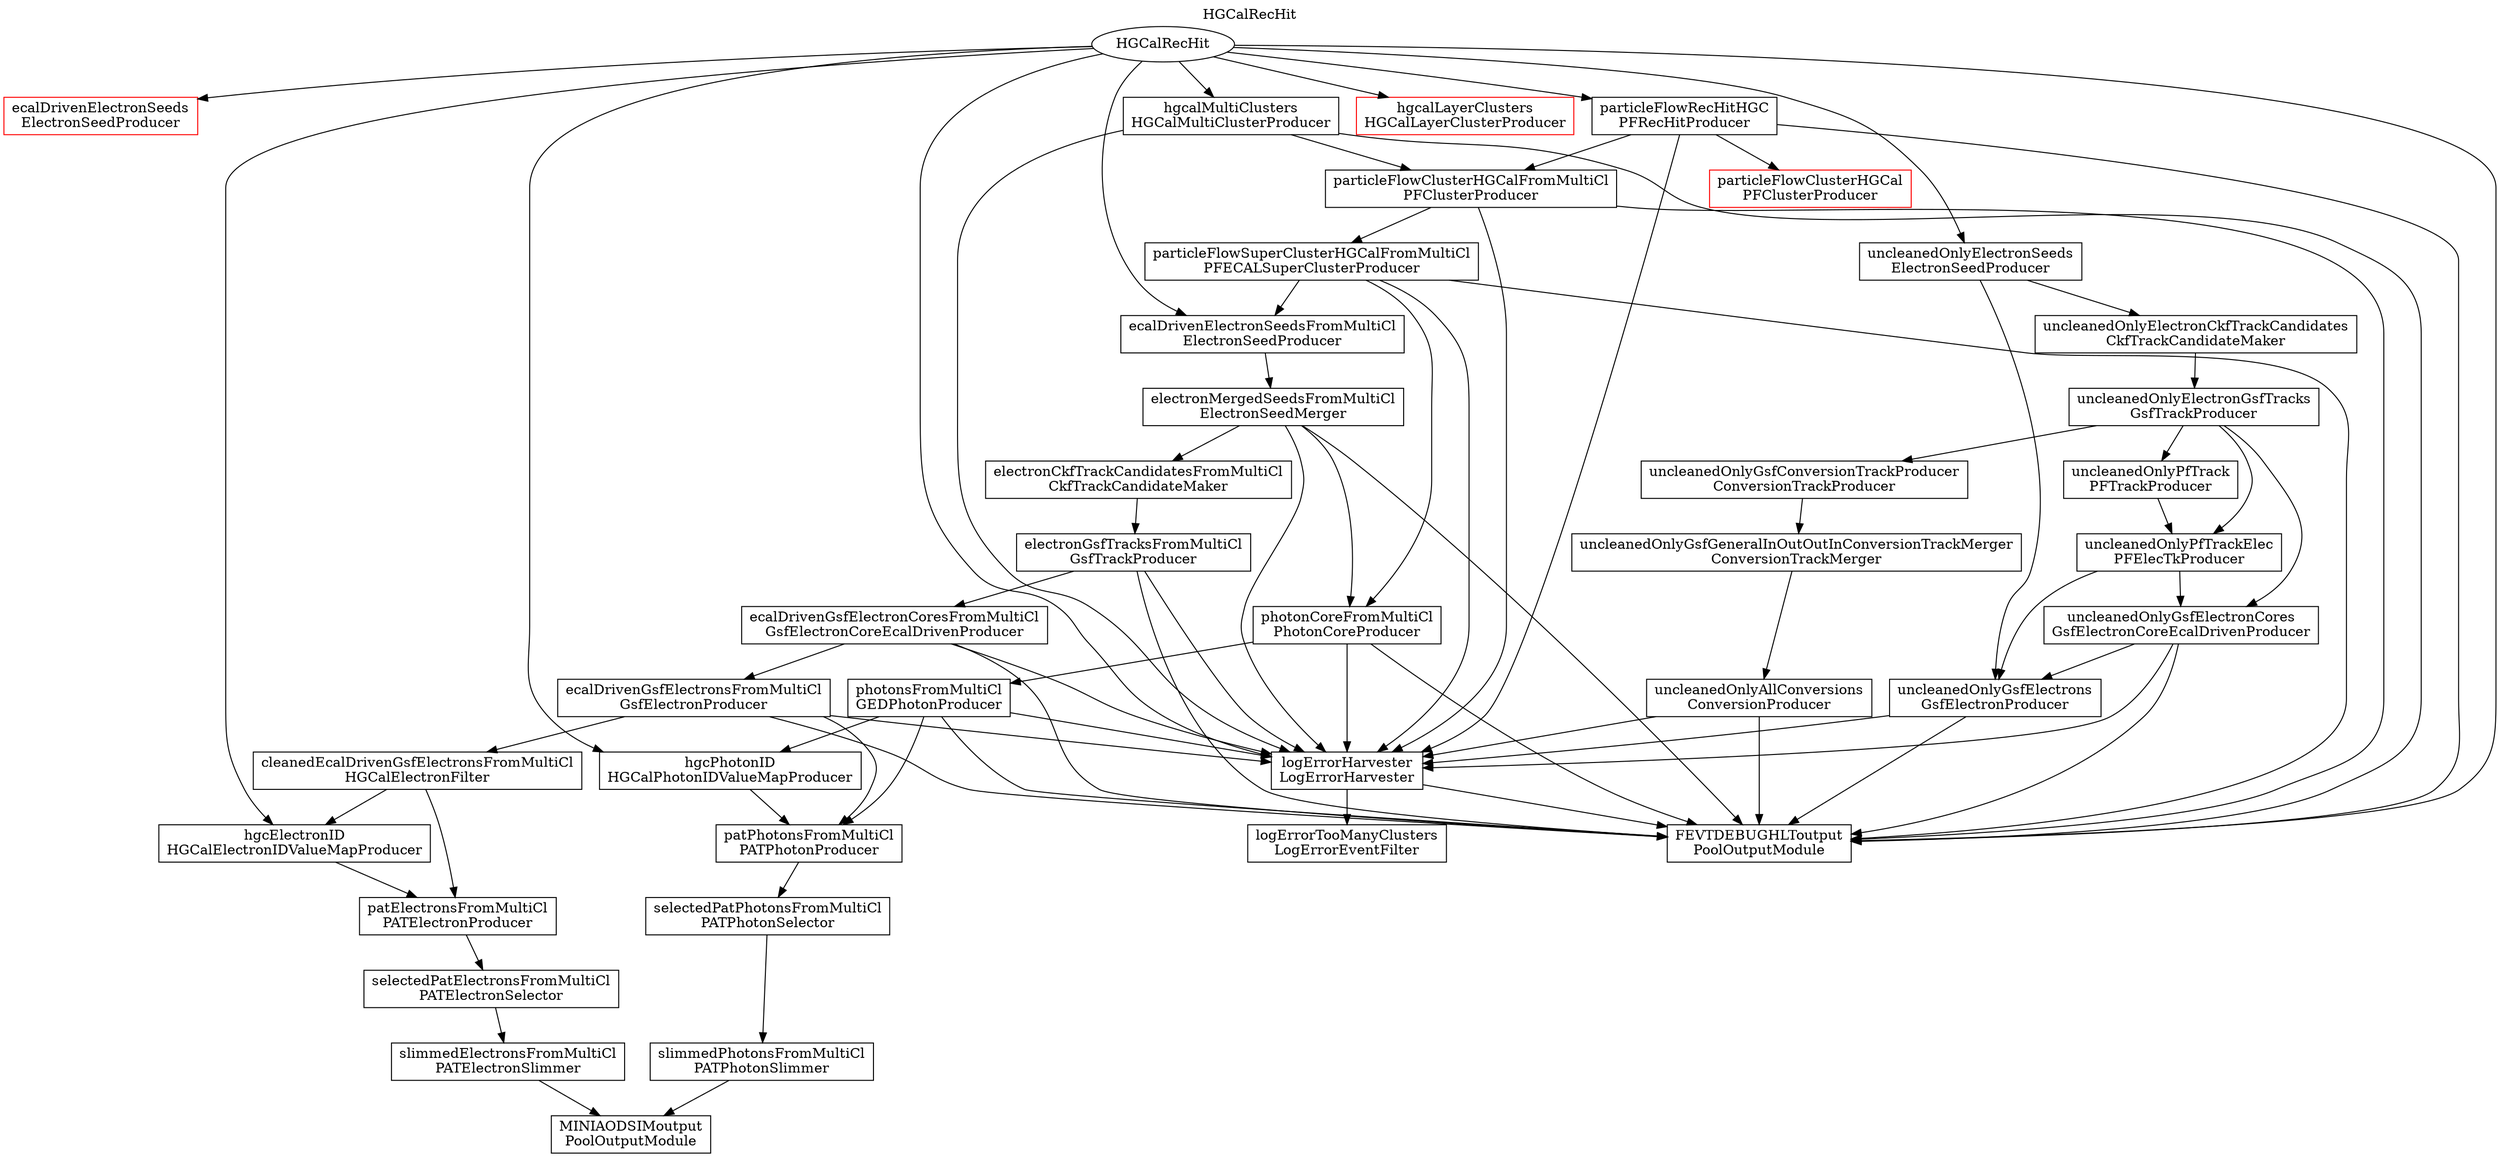 digraph RECO { graph [label = "HGCalRecHit", labelloc=top];
64[label=HGCalRecHit, tooltip=HGCalRecHitProducer, color=black];
318[label="ecalDrivenElectronSeeds\nElectronSeedProducer", tooltip=ElectronSeedProducer, color=red, shape=box];
64 -> 318;
439[label="hgcElectronID\nHGCalElectronIDValueMapProducer", tooltip=HGCalElectronIDValueMapProducer, color=black, shape=box];
64 -> 439;
552[label="logErrorHarvester\nLogErrorHarvester", tooltip=LogErrorHarvester, color=black, shape=box];
64 -> 552;
319[label="ecalDrivenElectronSeedsFromMultiCl\nElectronSeedProducer", tooltip=ElectronSeedProducer, color=black, shape=box];
64 -> 319;
440[label="hgcPhotonID\nHGCalPhotonIDValueMapProducer", tooltip=HGCalPhotonIDValueMapProducer, color=black, shape=box];
64 -> 440;
56[label="FEVTDEBUGHLToutput\nPoolOutputModule", tooltip=PoolOutputModule, color=black, shape=box];
64 -> 56;
442[label="hgcalLayerClusters\nHGCalLayerClusterProducer", tooltip=HGCalLayerClusterProducer, color=red, shape=box];
64 -> 442;
1583[label="uncleanedOnlyElectronSeeds\nElectronSeedProducer", tooltip=ElectronSeedProducer, color=black, shape=box];
64 -> 1583;
443[label="hgcalMultiClusters\nHGCalMultiClusterProducer", tooltip=HGCalMultiClusterProducer, color=black, shape=box];
64 -> 443;
804[label="particleFlowRecHitHGC\nPFRecHitProducer", tooltip=PFRecHitProducer, color=black, shape=box];
64 -> 804;
819[label="patElectronsFromMultiCl\nPATElectronProducer", tooltip=PATElectronProducer, color=black, shape=box];
439 -> 819;
48[label="logErrorTooManyClusters\nLogErrorEventFilter", tooltip=LogErrorEventFilter, color=black, shape=box];
552 -> 48;
552 -> 56;
378[label="electronMergedSeedsFromMultiCl\nElectronSeedMerger", tooltip=ElectronSeedMerger, color=black, shape=box];
319 -> 378;
1073[label="patPhotonsFromMultiCl\nPATPhotonProducer", tooltip=PATPhotonProducer, color=black, shape=box];
440 -> 1073;
1581[label="uncleanedOnlyElectronCkfTrackCandidates\nCkfTrackCandidateMaker", tooltip=CkfTrackCandidateMaker, color=black, shape=box];
1583 -> 1581;
1588[label="uncleanedOnlyGsfElectrons\nGsfElectronProducer", tooltip=GsfElectronProducer, color=black, shape=box];
1583 -> 1588;
443 -> 56;
443 -> 552;
789[label="particleFlowClusterHGCalFromMultiCl\nPFClusterProducer", tooltip=PFClusterProducer, color=black, shape=box];
443 -> 789;
804 -> 56;
804 -> 552;
804 -> 789;
788[label="particleFlowClusterHGCal\nPFClusterProducer", tooltip=PFClusterProducer, color=red, shape=box];
804 -> 788;
1325[label="selectedPatElectronsFromMultiCl\nPATElectronSelector", tooltip=PATElectronSelector, color=black, shape=box];
819 -> 1325;
378 -> 56;
370[label="electronCkfTrackCandidatesFromMultiCl\nCkfTrackCandidateMaker", tooltip=CkfTrackCandidateMaker, color=black, shape=box];
378 -> 370;
378 -> 552;
1279[label="photonCoreFromMultiCl\nPhotonCoreProducer", tooltip=PhotonCoreProducer, color=black, shape=box];
378 -> 1279;
1348[label="selectedPatPhotonsFromMultiCl\nPATPhotonSelector", tooltip=PATPhotonSelector, color=black, shape=box];
1073 -> 1348;
1582[label="uncleanedOnlyElectronGsfTracks\nGsfTrackProducer", tooltip=GsfTrackProducer, color=black, shape=box];
1581 -> 1582;
1588 -> 56;
1588 -> 552;
789 -> 56;
789 -> 552;
810[label="particleFlowSuperClusterHGCalFromMultiCl\nPFECALSuperClusterProducer", tooltip=PFECALSuperClusterProducer, color=black, shape=box];
789 -> 810;
1466[label="slimmedElectronsFromMultiCl\nPATElectronSlimmer", tooltip=PATElectronSlimmer, color=black, shape=box];
1325 -> 1466;
373[label="electronGsfTracksFromMultiCl\nGsfTrackProducer", tooltip=GsfTrackProducer, color=black, shape=box];
370 -> 373;
1279 -> 56;
1279 -> 552;
1286[label="photonsFromMultiCl\nGEDPhotonProducer", tooltip=GEDPhotonProducer, color=black, shape=box];
1279 -> 1286;
1488[label="slimmedPhotonsFromMultiCl\nPATPhotonSlimmer", tooltip=PATPhotonSlimmer, color=black, shape=box];
1348 -> 1488;
1586[label="uncleanedOnlyGsfConversionTrackProducer\nConversionTrackProducer", tooltip=ConversionTrackProducer, color=black, shape=box];
1582 -> 1586;
1587[label="uncleanedOnlyGsfElectronCores\nGsfElectronCoreEcalDrivenProducer", tooltip=GsfElectronCoreEcalDrivenProducer, color=black, shape=box];
1582 -> 1587;
1596[label="uncleanedOnlyPfTrackElec\nPFElecTkProducer", tooltip=PFElecTkProducer, color=black, shape=box];
1582 -> 1596;
1595[label="uncleanedOnlyPfTrack\nPFTrackProducer", tooltip=PFTrackProducer, color=black, shape=box];
1582 -> 1595;
810 -> 56;
810 -> 319;
810 -> 552;
810 -> 1279;
57[label="MINIAODSIMoutput\nPoolOutputModule", tooltip=PoolOutputModule, color=black, shape=box];
1466 -> 57;
373 -> 56;
321[label="ecalDrivenGsfElectronCoresFromMultiCl\nGsfElectronCoreEcalDrivenProducer", tooltip=GsfElectronCoreEcalDrivenProducer, color=black, shape=box];
373 -> 321;
373 -> 552;
1286 -> 56;
1286 -> 440;
1286 -> 552;
1286 -> 1073;
1488 -> 57;
1589[label="uncleanedOnlyGsfGeneralInOutOutInConversionTrackMerger\nConversionTrackMerger", tooltip=ConversionTrackMerger, color=black, shape=box];
1586 -> 1589;
1587 -> 56;
1587 -> 552;
1587 -> 1588;
1596 -> 1587;
1596 -> 1588;
1595 -> 1596;
321 -> 56;
323[label="ecalDrivenGsfElectronsFromMultiCl\nGsfElectronProducer", tooltip=GsfElectronProducer, color=black, shape=box];
321 -> 323;
321 -> 552;
1575[label="uncleanedOnlyAllConversions\nConversionProducer", tooltip=ConversionProducer, color=black, shape=box];
1589 -> 1575;
323 -> 56;
226[label="cleanedEcalDrivenGsfElectronsFromMultiCl\nHGCalElectronFilter", tooltip=HGCalElectronFilter, color=black, shape=box];
323 -> 226;
323 -> 552;
323 -> 1073;
1575 -> 56;
1575 -> 552;
226 -> 439;
226 -> 819;
}
